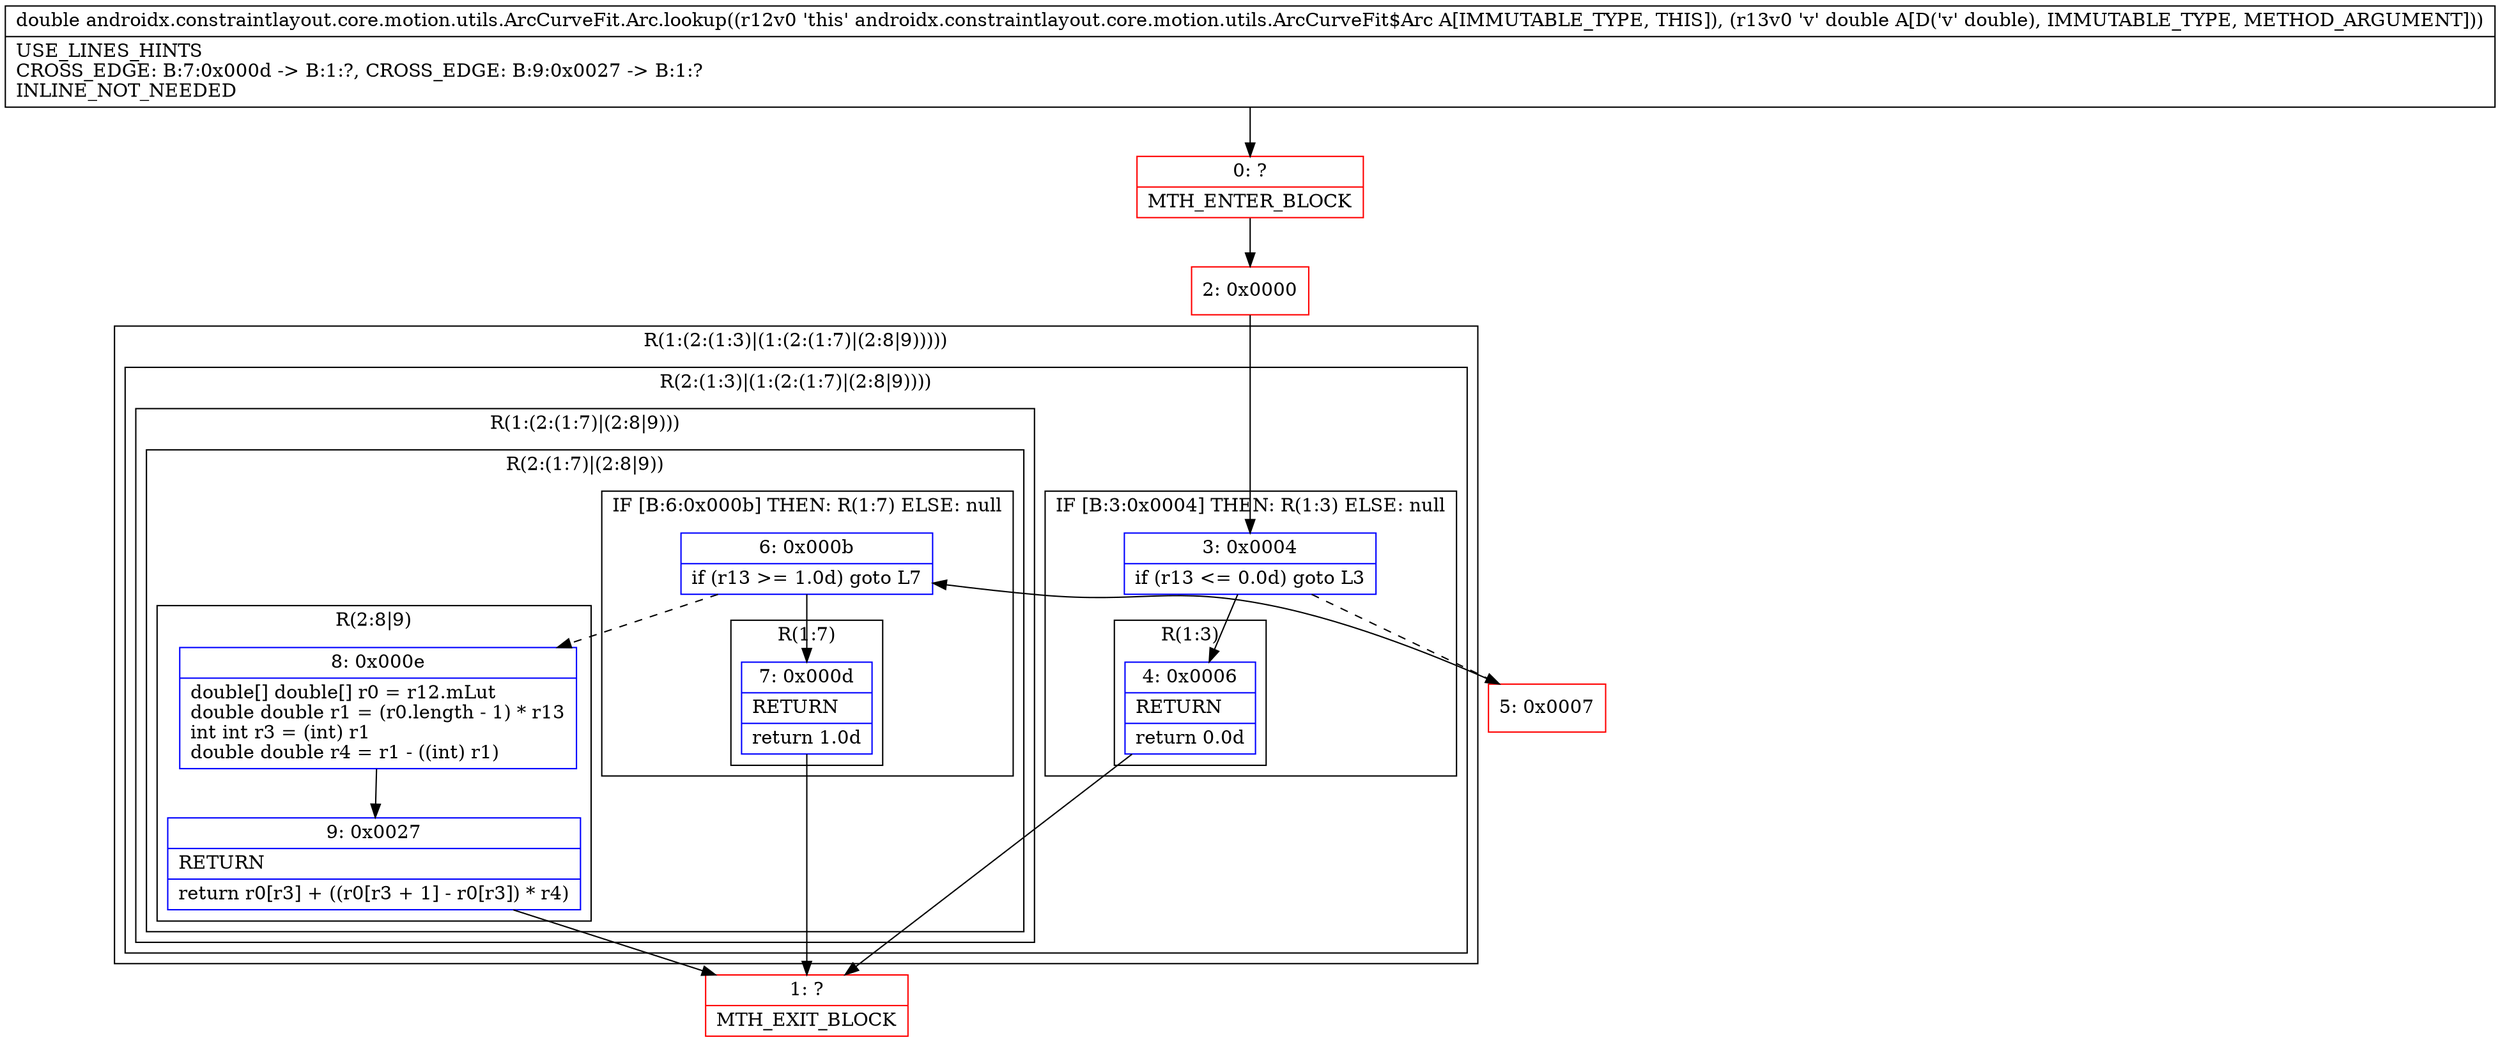 digraph "CFG forandroidx.constraintlayout.core.motion.utils.ArcCurveFit.Arc.lookup(D)D" {
subgraph cluster_Region_22805734 {
label = "R(1:(2:(1:3)|(1:(2:(1:7)|(2:8|9)))))";
node [shape=record,color=blue];
subgraph cluster_Region_395649036 {
label = "R(2:(1:3)|(1:(2:(1:7)|(2:8|9))))";
node [shape=record,color=blue];
subgraph cluster_IfRegion_204911176 {
label = "IF [B:3:0x0004] THEN: R(1:3) ELSE: null";
node [shape=record,color=blue];
Node_3 [shape=record,label="{3\:\ 0x0004|if (r13 \<= 0.0d) goto L3\l}"];
subgraph cluster_Region_1773357585 {
label = "R(1:3)";
node [shape=record,color=blue];
Node_4 [shape=record,label="{4\:\ 0x0006|RETURN\l|return 0.0d\l}"];
}
}
subgraph cluster_Region_928065293 {
label = "R(1:(2:(1:7)|(2:8|9)))";
node [shape=record,color=blue];
subgraph cluster_Region_159048875 {
label = "R(2:(1:7)|(2:8|9))";
node [shape=record,color=blue];
subgraph cluster_IfRegion_820491070 {
label = "IF [B:6:0x000b] THEN: R(1:7) ELSE: null";
node [shape=record,color=blue];
Node_6 [shape=record,label="{6\:\ 0x000b|if (r13 \>= 1.0d) goto L7\l}"];
subgraph cluster_Region_1131910385 {
label = "R(1:7)";
node [shape=record,color=blue];
Node_7 [shape=record,label="{7\:\ 0x000d|RETURN\l|return 1.0d\l}"];
}
}
subgraph cluster_Region_994966253 {
label = "R(2:8|9)";
node [shape=record,color=blue];
Node_8 [shape=record,label="{8\:\ 0x000e|double[] double[] r0 = r12.mLut\ldouble double r1 = (r0.length \- 1) * r13\lint int r3 = (int) r1\ldouble double r4 = r1 \- ((int) r1)\l}"];
Node_9 [shape=record,label="{9\:\ 0x0027|RETURN\l|return r0[r3] + ((r0[r3 + 1] \- r0[r3]) * r4)\l}"];
}
}
}
}
}
Node_0 [shape=record,color=red,label="{0\:\ ?|MTH_ENTER_BLOCK\l}"];
Node_2 [shape=record,color=red,label="{2\:\ 0x0000}"];
Node_1 [shape=record,color=red,label="{1\:\ ?|MTH_EXIT_BLOCK\l}"];
Node_5 [shape=record,color=red,label="{5\:\ 0x0007}"];
MethodNode[shape=record,label="{double androidx.constraintlayout.core.motion.utils.ArcCurveFit.Arc.lookup((r12v0 'this' androidx.constraintlayout.core.motion.utils.ArcCurveFit$Arc A[IMMUTABLE_TYPE, THIS]), (r13v0 'v' double A[D('v' double), IMMUTABLE_TYPE, METHOD_ARGUMENT]))  | USE_LINES_HINTS\lCROSS_EDGE: B:7:0x000d \-\> B:1:?, CROSS_EDGE: B:9:0x0027 \-\> B:1:?\lINLINE_NOT_NEEDED\l}"];
MethodNode -> Node_0;Node_3 -> Node_4;
Node_3 -> Node_5[style=dashed];
Node_4 -> Node_1;
Node_6 -> Node_7;
Node_6 -> Node_8[style=dashed];
Node_7 -> Node_1;
Node_8 -> Node_9;
Node_9 -> Node_1;
Node_0 -> Node_2;
Node_2 -> Node_3;
Node_5 -> Node_6;
}


